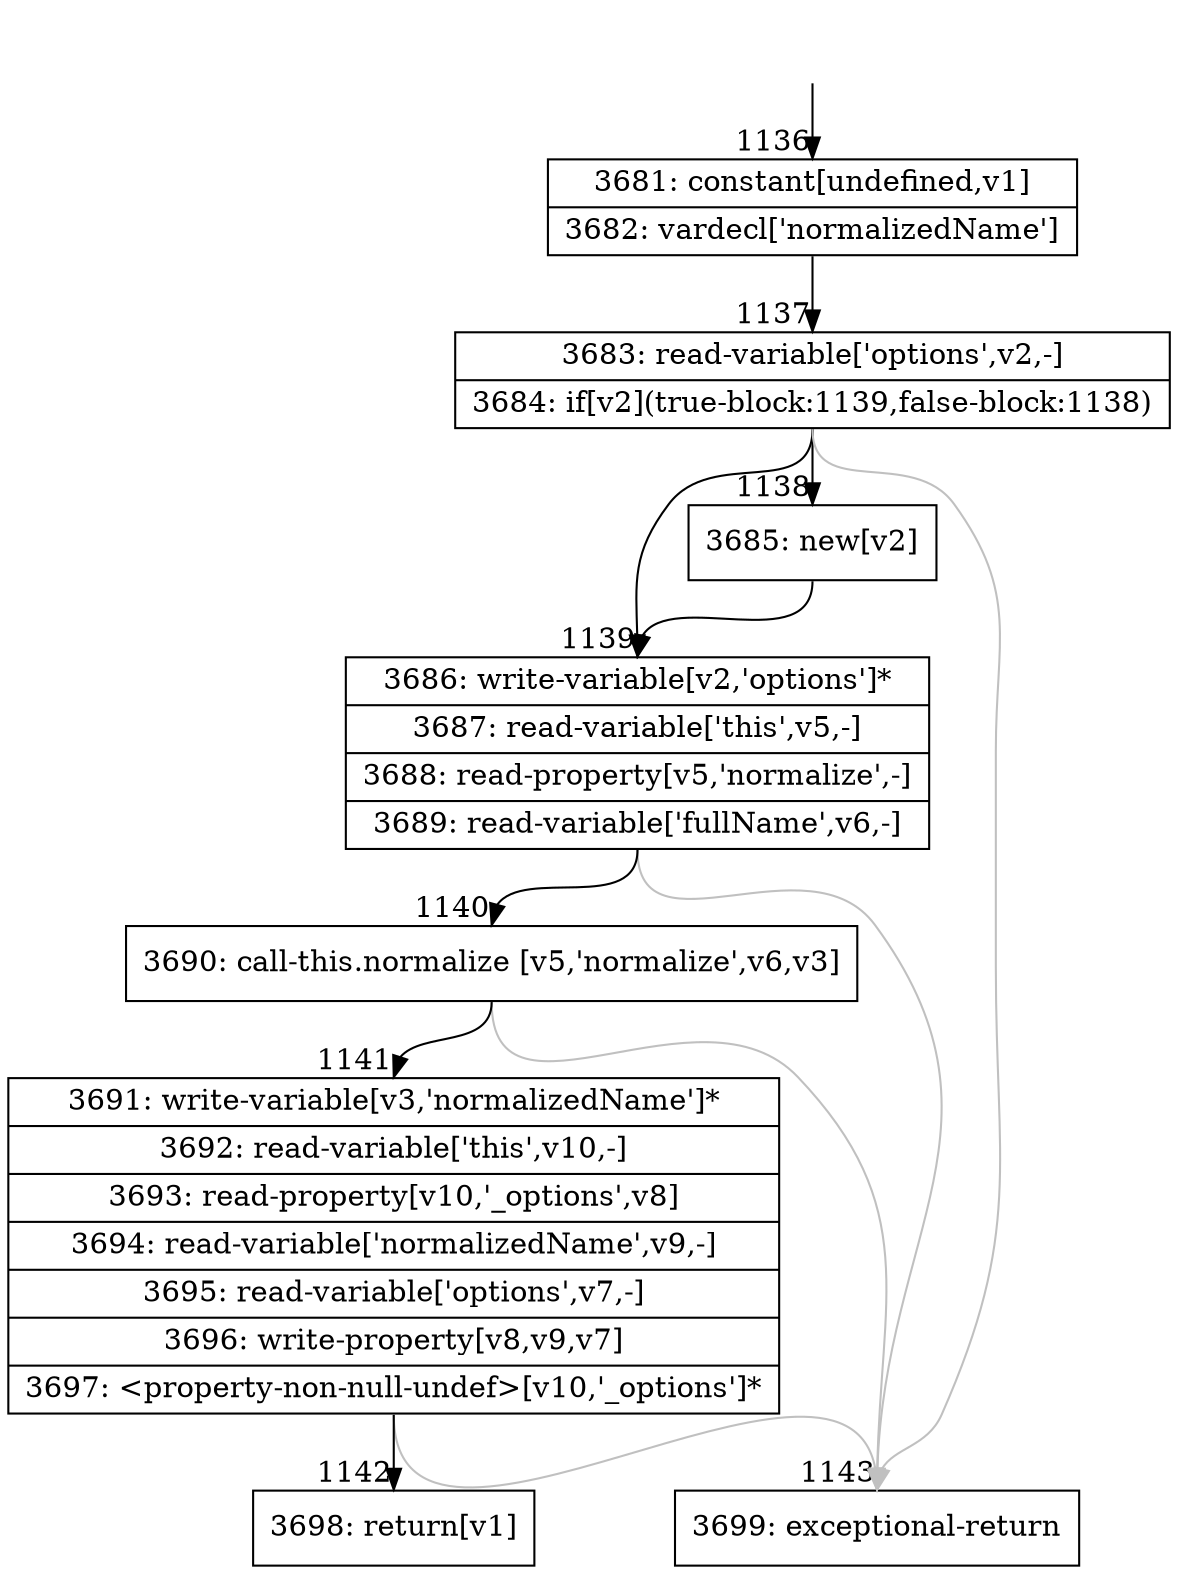 digraph {
rankdir="TD"
BB_entry86[shape=none,label=""];
BB_entry86 -> BB1136 [tailport=s, headport=n, headlabel="    1136"]
BB1136 [shape=record label="{3681: constant[undefined,v1]|3682: vardecl['normalizedName']}" ] 
BB1136 -> BB1137 [tailport=s, headport=n, headlabel="      1137"]
BB1137 [shape=record label="{3683: read-variable['options',v2,-]|3684: if[v2](true-block:1139,false-block:1138)}" ] 
BB1137 -> BB1139 [tailport=s, headport=n, headlabel="      1139"]
BB1137 -> BB1138 [tailport=s, headport=n, headlabel="      1138"]
BB1137 -> BB1143 [tailport=s, headport=n, color=gray, headlabel="      1143"]
BB1138 [shape=record label="{3685: new[v2]}" ] 
BB1138 -> BB1139 [tailport=s, headport=n]
BB1139 [shape=record label="{3686: write-variable[v2,'options']*|3687: read-variable['this',v5,-]|3688: read-property[v5,'normalize',-]|3689: read-variable['fullName',v6,-]}" ] 
BB1139 -> BB1140 [tailport=s, headport=n, headlabel="      1140"]
BB1139 -> BB1143 [tailport=s, headport=n, color=gray]
BB1140 [shape=record label="{3690: call-this.normalize [v5,'normalize',v6,v3]}" ] 
BB1140 -> BB1141 [tailport=s, headport=n, headlabel="      1141"]
BB1140 -> BB1143 [tailport=s, headport=n, color=gray]
BB1141 [shape=record label="{3691: write-variable[v3,'normalizedName']*|3692: read-variable['this',v10,-]|3693: read-property[v10,'_options',v8]|3694: read-variable['normalizedName',v9,-]|3695: read-variable['options',v7,-]|3696: write-property[v8,v9,v7]|3697: \<property-non-null-undef\>[v10,'_options']*}" ] 
BB1141 -> BB1142 [tailport=s, headport=n, headlabel="      1142"]
BB1141 -> BB1143 [tailport=s, headport=n, color=gray]
BB1142 [shape=record label="{3698: return[v1]}" ] 
BB1143 [shape=record label="{3699: exceptional-return}" ] 
//#$~ 1479
}
